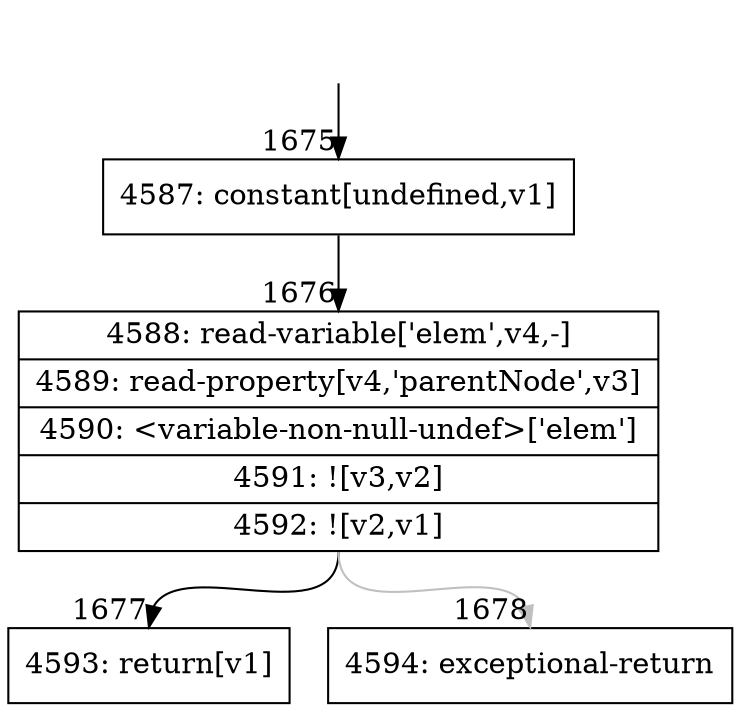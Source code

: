 digraph {
rankdir="TD"
BB_entry116[shape=none,label=""];
BB_entry116 -> BB1675 [tailport=s, headport=n, headlabel="    1675"]
BB1675 [shape=record label="{4587: constant[undefined,v1]}" ] 
BB1675 -> BB1676 [tailport=s, headport=n, headlabel="      1676"]
BB1676 [shape=record label="{4588: read-variable['elem',v4,-]|4589: read-property[v4,'parentNode',v3]|4590: \<variable-non-null-undef\>['elem']|4591: ![v3,v2]|4592: ![v2,v1]}" ] 
BB1676 -> BB1677 [tailport=s, headport=n, headlabel="      1677"]
BB1676 -> BB1678 [tailport=s, headport=n, color=gray, headlabel="      1678"]
BB1677 [shape=record label="{4593: return[v1]}" ] 
BB1678 [shape=record label="{4594: exceptional-return}" ] 
}
